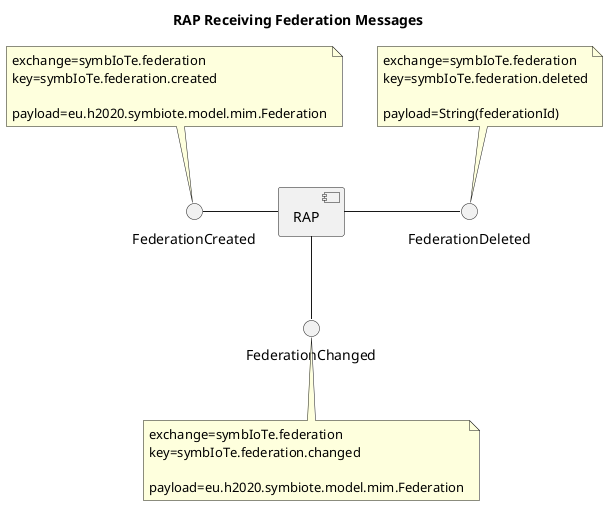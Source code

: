 @startuml
title RAP Receiving Federation Messages

interface "FederationCreated" as FCreated
note top of FCreated : exchange=symbIoTe.federation\nkey=symbIoTe.federation.created\n\npayload=eu.h2020.symbiote.model.mim.Federation

interface "FederationChanged" as FChanged
note bottom of FChanged : exchange=symbIoTe.federation\nkey=symbIoTe.federation.changed\n\npayload=eu.h2020.symbiote.model.mim.Federation

interface "FederationDeleted" as FDeleted
note top of FDeleted : exchange=symbIoTe.federation\nkey=symbIoTe.federation.deleted\n\npayload=String(federationId)

[RAP] -left- FCreated
[RAP] -down- FChanged
[RAP] -right- FDeleted
@enduml